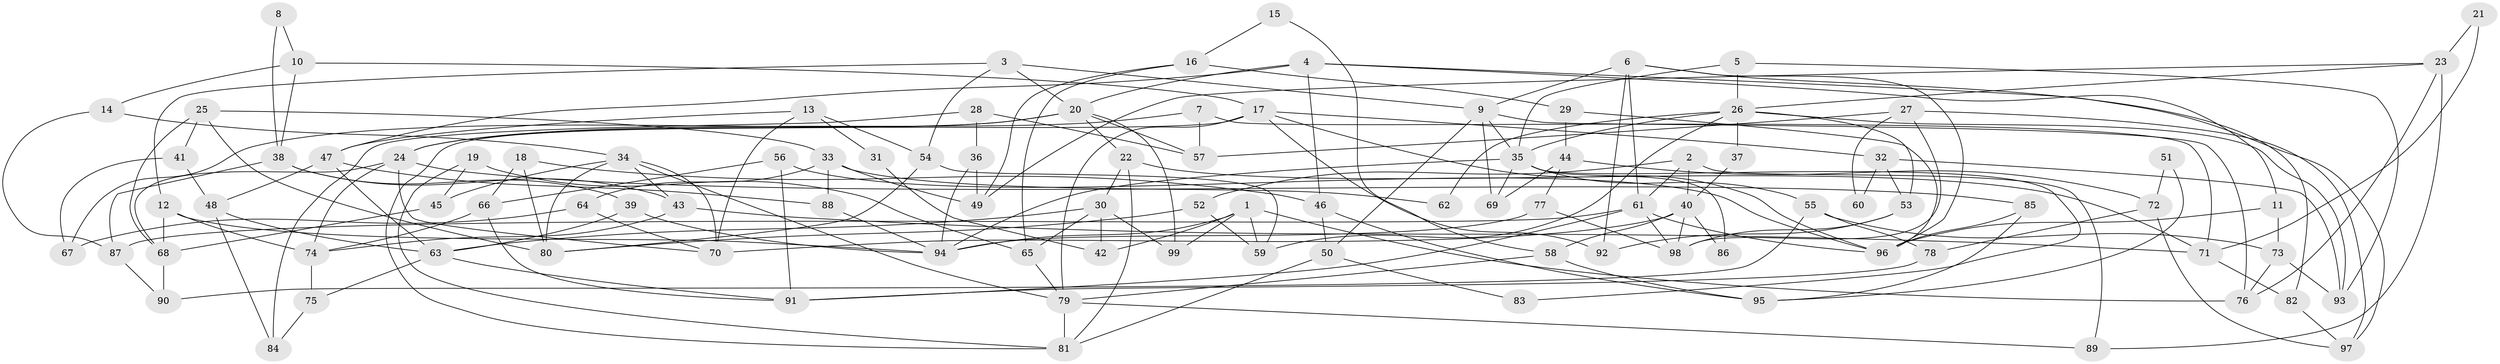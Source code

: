 // coarse degree distribution, {7: 0.1111111111111111, 8: 0.09523809523809523, 9: 0.031746031746031744, 3: 0.20634920634920634, 2: 0.06349206349206349, 4: 0.19047619047619047, 5: 0.14285714285714285, 6: 0.14285714285714285, 11: 0.015873015873015872}
// Generated by graph-tools (version 1.1) at 2025/42/03/06/25 10:42:00]
// undirected, 99 vertices, 198 edges
graph export_dot {
graph [start="1"]
  node [color=gray90,style=filled];
  1;
  2;
  3;
  4;
  5;
  6;
  7;
  8;
  9;
  10;
  11;
  12;
  13;
  14;
  15;
  16;
  17;
  18;
  19;
  20;
  21;
  22;
  23;
  24;
  25;
  26;
  27;
  28;
  29;
  30;
  31;
  32;
  33;
  34;
  35;
  36;
  37;
  38;
  39;
  40;
  41;
  42;
  43;
  44;
  45;
  46;
  47;
  48;
  49;
  50;
  51;
  52;
  53;
  54;
  55;
  56;
  57;
  58;
  59;
  60;
  61;
  62;
  63;
  64;
  65;
  66;
  67;
  68;
  69;
  70;
  71;
  72;
  73;
  74;
  75;
  76;
  77;
  78;
  79;
  80;
  81;
  82;
  83;
  84;
  85;
  86;
  87;
  88;
  89;
  90;
  91;
  92;
  93;
  94;
  95;
  96;
  97;
  98;
  99;
  1 -- 99;
  1 -- 94;
  1 -- 42;
  1 -- 59;
  1 -- 76;
  2 -- 40;
  2 -- 52;
  2 -- 61;
  2 -- 89;
  3 -- 9;
  3 -- 54;
  3 -- 12;
  3 -- 20;
  4 -- 47;
  4 -- 20;
  4 -- 11;
  4 -- 46;
  4 -- 97;
  5 -- 93;
  5 -- 26;
  5 -- 35;
  6 -- 96;
  6 -- 61;
  6 -- 9;
  6 -- 82;
  6 -- 92;
  7 -- 57;
  7 -- 24;
  7 -- 71;
  8 -- 10;
  8 -- 38;
  9 -- 35;
  9 -- 50;
  9 -- 69;
  9 -- 76;
  10 -- 17;
  10 -- 38;
  10 -- 14;
  11 -- 73;
  11 -- 96;
  12 -- 68;
  12 -- 74;
  12 -- 94;
  13 -- 54;
  13 -- 47;
  13 -- 31;
  13 -- 70;
  14 -- 34;
  14 -- 87;
  15 -- 16;
  15 -- 58;
  16 -- 49;
  16 -- 29;
  16 -- 65;
  17 -- 79;
  17 -- 81;
  17 -- 32;
  17 -- 92;
  17 -- 96;
  18 -- 46;
  18 -- 66;
  18 -- 80;
  19 -- 81;
  19 -- 65;
  19 -- 45;
  20 -- 67;
  20 -- 22;
  20 -- 24;
  20 -- 57;
  20 -- 99;
  21 -- 23;
  21 -- 71;
  22 -- 71;
  22 -- 30;
  22 -- 81;
  23 -- 89;
  23 -- 76;
  23 -- 26;
  23 -- 49;
  24 -- 74;
  24 -- 68;
  24 -- 70;
  24 -- 85;
  25 -- 68;
  25 -- 80;
  25 -- 33;
  25 -- 41;
  26 -- 53;
  26 -- 35;
  26 -- 37;
  26 -- 59;
  26 -- 62;
  26 -- 93;
  27 -- 98;
  27 -- 97;
  27 -- 57;
  27 -- 60;
  28 -- 57;
  28 -- 36;
  28 -- 84;
  29 -- 96;
  29 -- 44;
  30 -- 65;
  30 -- 42;
  30 -- 63;
  30 -- 99;
  31 -- 42;
  32 -- 53;
  32 -- 60;
  32 -- 93;
  33 -- 88;
  33 -- 49;
  33 -- 62;
  33 -- 64;
  34 -- 70;
  34 -- 45;
  34 -- 43;
  34 -- 79;
  34 -- 80;
  35 -- 55;
  35 -- 69;
  35 -- 83;
  35 -- 86;
  35 -- 94;
  36 -- 94;
  36 -- 49;
  37 -- 40;
  38 -- 87;
  38 -- 39;
  38 -- 43;
  39 -- 63;
  39 -- 94;
  40 -- 98;
  40 -- 70;
  40 -- 58;
  40 -- 86;
  41 -- 48;
  41 -- 67;
  43 -- 71;
  43 -- 74;
  44 -- 69;
  44 -- 72;
  44 -- 77;
  45 -- 68;
  46 -- 50;
  46 -- 95;
  47 -- 63;
  47 -- 48;
  47 -- 88;
  48 -- 84;
  48 -- 63;
  50 -- 81;
  50 -- 83;
  51 -- 95;
  51 -- 72;
  52 -- 80;
  52 -- 59;
  53 -- 98;
  53 -- 92;
  54 -- 80;
  54 -- 59;
  55 -- 73;
  55 -- 78;
  55 -- 90;
  56 -- 96;
  56 -- 91;
  56 -- 66;
  58 -- 95;
  58 -- 79;
  61 -- 96;
  61 -- 87;
  61 -- 91;
  61 -- 98;
  63 -- 91;
  63 -- 75;
  64 -- 70;
  64 -- 67;
  65 -- 79;
  66 -- 74;
  66 -- 91;
  68 -- 90;
  71 -- 82;
  72 -- 97;
  72 -- 78;
  73 -- 93;
  73 -- 76;
  74 -- 75;
  75 -- 84;
  77 -- 94;
  77 -- 98;
  78 -- 91;
  79 -- 81;
  79 -- 89;
  82 -- 97;
  85 -- 96;
  85 -- 95;
  87 -- 90;
  88 -- 94;
}
